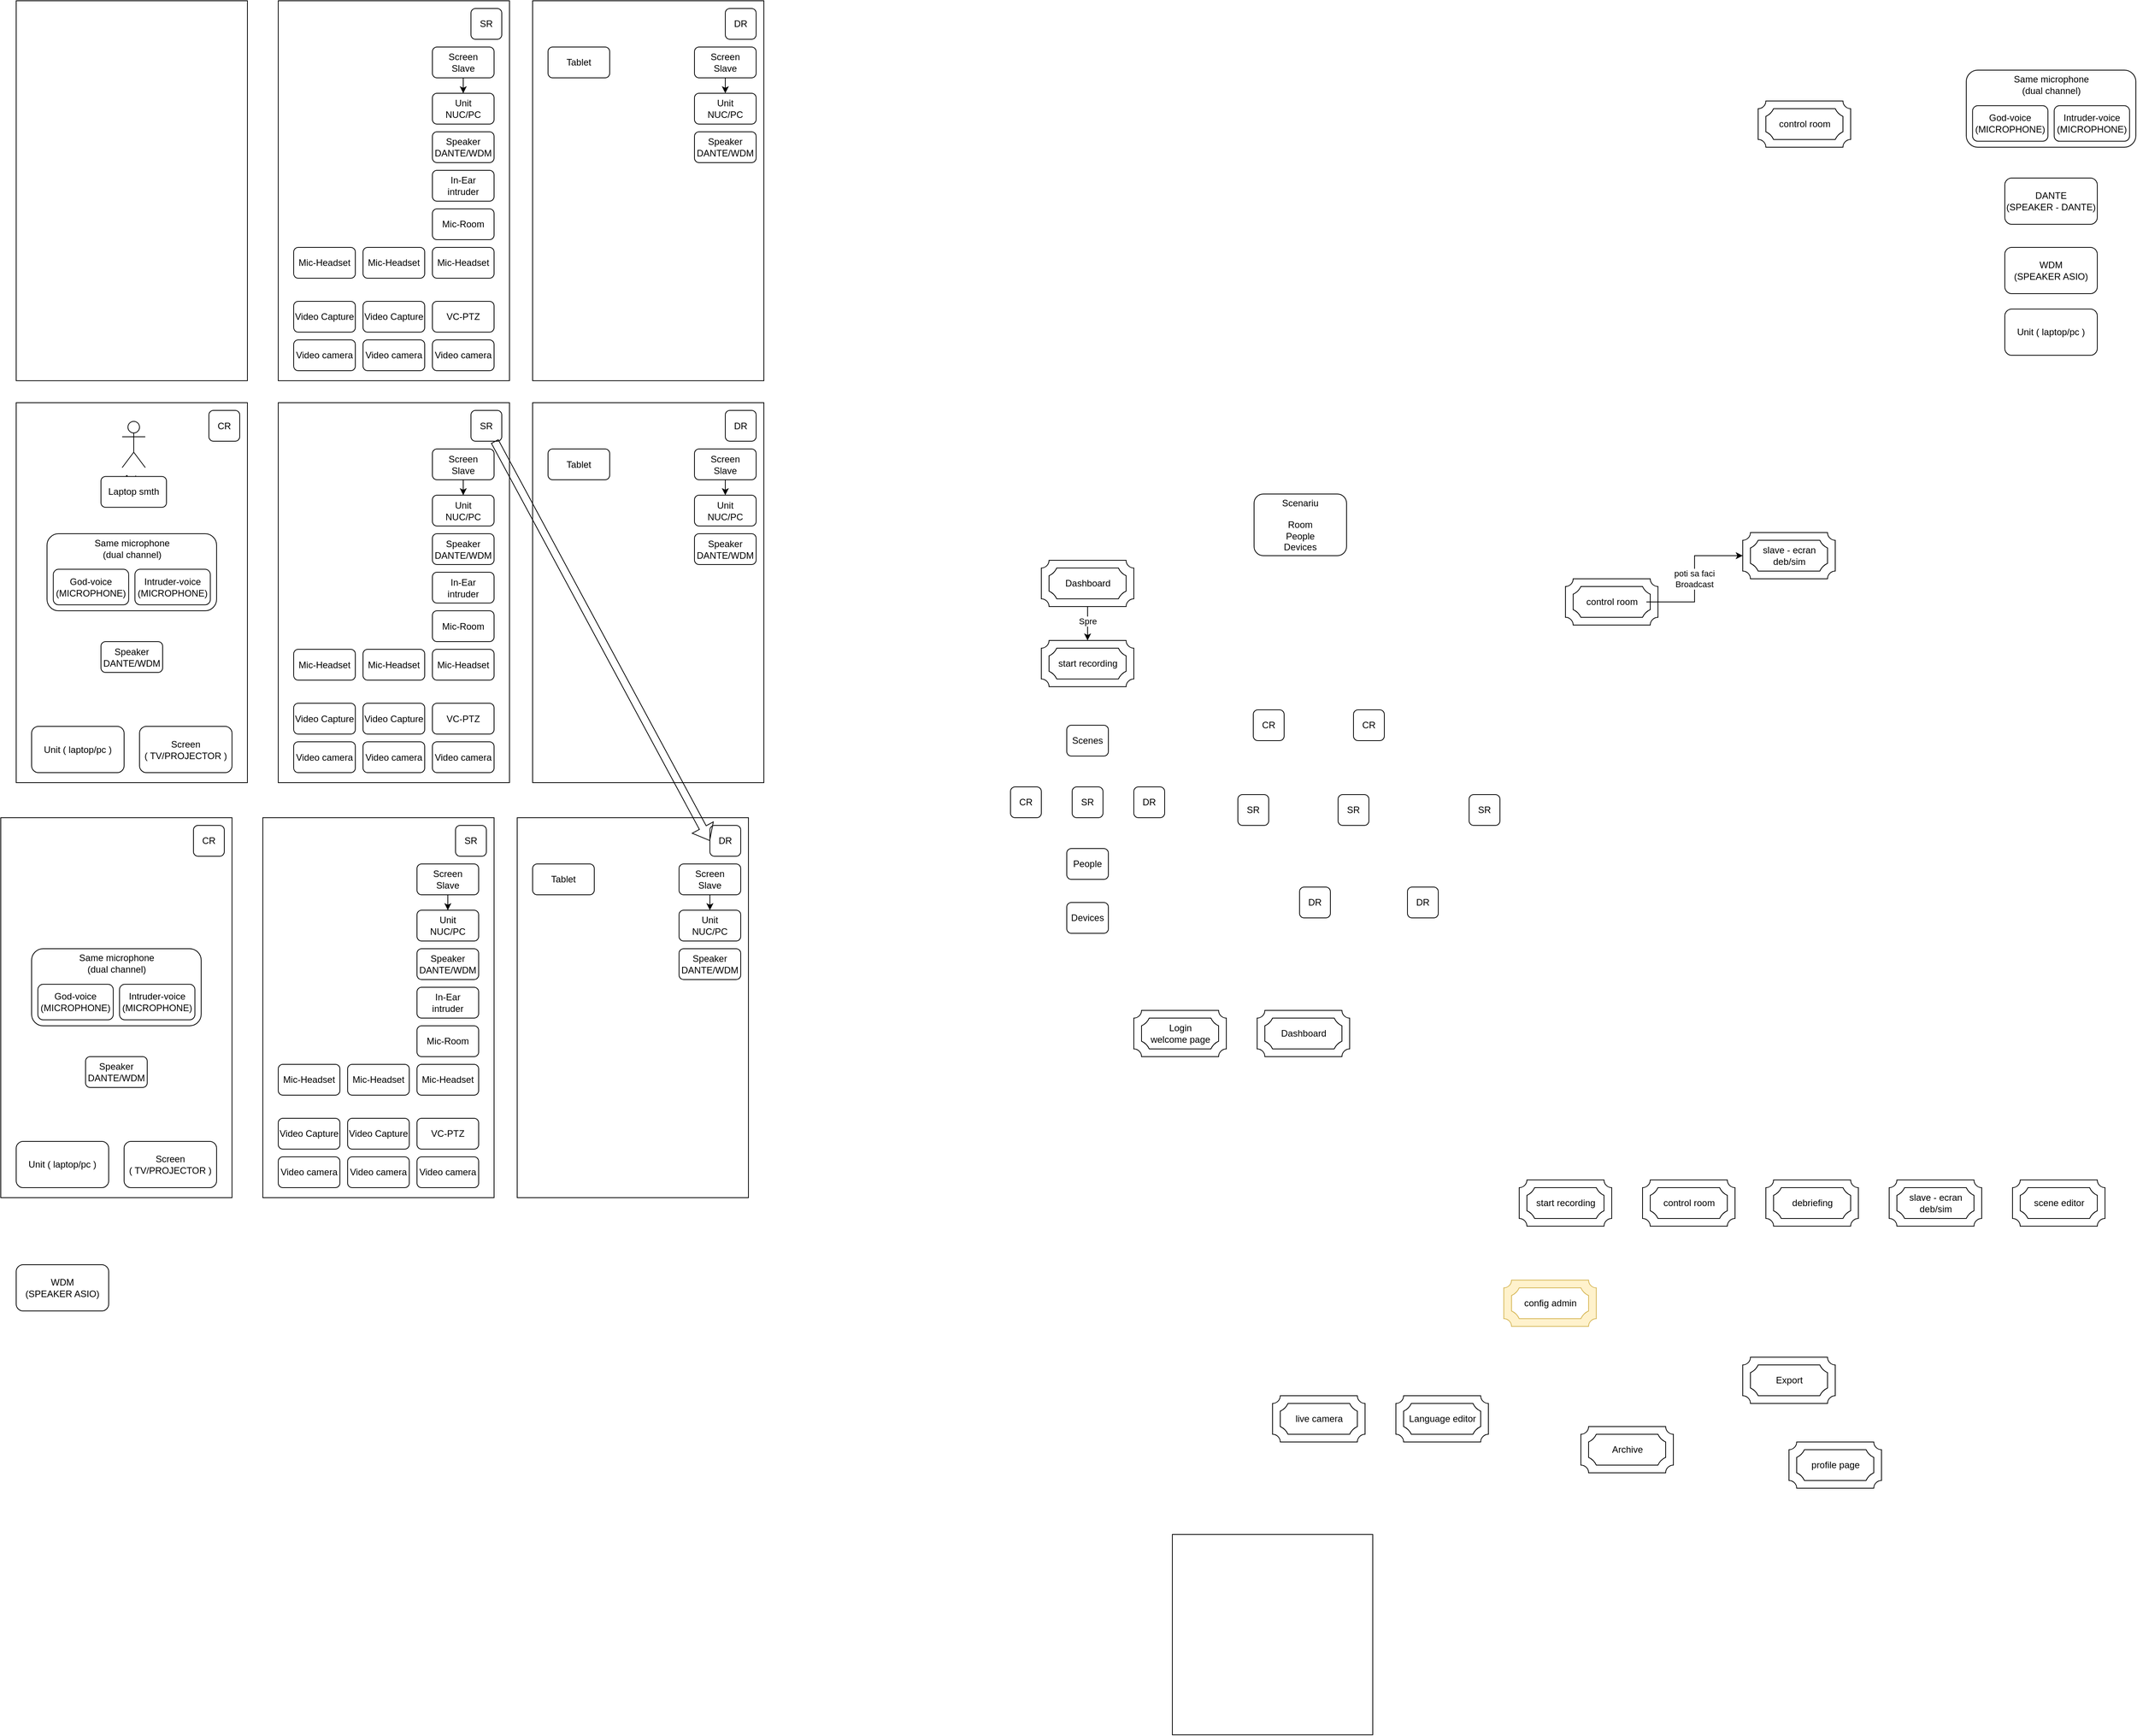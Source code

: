 <mxfile version="22.1.12" type="github">
  <diagram name="Page-1" id="8PUBa1TutJfSDOHZF-8I">
    <mxGraphModel dx="4387" dy="3535" grid="1" gridSize="10" guides="1" tooltips="1" connect="1" arrows="1" fold="1" page="1" pageScale="1" pageWidth="1169" pageHeight="827" math="0" shadow="0">
      <root>
        <mxCell id="0" />
        <mxCell id="1" parent="0" />
        <mxCell id="3WbElU56Z4UmfmKBwAmz-145" value="" style="group" vertex="1" connectable="0" parent="1">
          <mxGeometry x="-1600" y="-1320" width="300" height="493" as="geometry" />
        </mxCell>
        <mxCell id="3WbElU56Z4UmfmKBwAmz-114" value="" style="rounded=0;whiteSpace=wrap;html=1;" vertex="1" parent="3WbElU56Z4UmfmKBwAmz-145">
          <mxGeometry width="300" height="493" as="geometry" />
        </mxCell>
        <mxCell id="3WbElU56Z4UmfmKBwAmz-113" value="" style="rounded=0;whiteSpace=wrap;html=1;" vertex="1" parent="1">
          <mxGeometry x="-1930" y="-1320" width="300" height="493" as="geometry" />
        </mxCell>
        <mxCell id="58z5suZZIxO4oyjLQt26-1" value="" style="whiteSpace=wrap;html=1;" parent="1" vertex="1">
          <mxGeometry x="-750" y="-390" width="260" height="260" as="geometry" />
        </mxCell>
        <mxCell id="58z5suZZIxO4oyjLQt26-9" value="" style="group" parent="1" vertex="1" connectable="0">
          <mxGeometry x="-780" y="-1070" width="100" height="60" as="geometry" />
        </mxCell>
        <mxCell id="58z5suZZIxO4oyjLQt26-6" value="" style="verticalLabelPosition=bottom;verticalAlign=top;html=1;shape=mxgraph.basic.plaque_frame;dx=10;whiteSpace=wrap;" parent="58z5suZZIxO4oyjLQt26-9" vertex="1">
          <mxGeometry x="-20" width="120" height="60" as="geometry" />
        </mxCell>
        <mxCell id="58z5suZZIxO4oyjLQt26-8" value="Login&lt;br&gt;welcome page" style="text;html=1;align=center;verticalAlign=middle;resizable=0;points=[];autosize=1;strokeColor=none;fillColor=none;" parent="58z5suZZIxO4oyjLQt26-9" vertex="1">
          <mxGeometry x="-10" y="10" width="100" height="40" as="geometry" />
        </mxCell>
        <mxCell id="58z5suZZIxO4oyjLQt26-10" value="" style="group" parent="1" vertex="1" connectable="0">
          <mxGeometry x="-640" y="-1070" width="120" height="60" as="geometry" />
        </mxCell>
        <mxCell id="58z5suZZIxO4oyjLQt26-11" value="" style="verticalLabelPosition=bottom;verticalAlign=top;html=1;shape=mxgraph.basic.plaque_frame;dx=10;whiteSpace=wrap;" parent="58z5suZZIxO4oyjLQt26-10" vertex="1">
          <mxGeometry width="120" height="60" as="geometry" />
        </mxCell>
        <mxCell id="58z5suZZIxO4oyjLQt26-12" value="Dashboard" style="text;html=1;align=center;verticalAlign=middle;resizable=0;points=[];autosize=1;strokeColor=none;fillColor=none;" parent="58z5suZZIxO4oyjLQt26-10" vertex="1">
          <mxGeometry x="20" y="15" width="80" height="30" as="geometry" />
        </mxCell>
        <mxCell id="58z5suZZIxO4oyjLQt26-13" value="" style="group" parent="1" vertex="1" connectable="0">
          <mxGeometry x="-300" y="-850" width="120" height="60" as="geometry" />
        </mxCell>
        <mxCell id="58z5suZZIxO4oyjLQt26-14" value="" style="verticalLabelPosition=bottom;verticalAlign=top;html=1;shape=mxgraph.basic.plaque_frame;dx=10;whiteSpace=wrap;" parent="58z5suZZIxO4oyjLQt26-13" vertex="1">
          <mxGeometry width="120" height="60" as="geometry" />
        </mxCell>
        <mxCell id="58z5suZZIxO4oyjLQt26-15" value="start recording" style="text;html=1;align=center;verticalAlign=middle;resizable=0;points=[];autosize=1;strokeColor=none;fillColor=none;" parent="58z5suZZIxO4oyjLQt26-13" vertex="1">
          <mxGeometry x="10" y="15" width="100" height="30" as="geometry" />
        </mxCell>
        <mxCell id="58z5suZZIxO4oyjLQt26-16" value="" style="group" parent="1" vertex="1" connectable="0">
          <mxGeometry x="-140" y="-850" width="120" height="60" as="geometry" />
        </mxCell>
        <mxCell id="58z5suZZIxO4oyjLQt26-17" value="" style="verticalLabelPosition=bottom;verticalAlign=top;html=1;shape=mxgraph.basic.plaque_frame;dx=10;whiteSpace=wrap;" parent="58z5suZZIxO4oyjLQt26-16" vertex="1">
          <mxGeometry width="120" height="60" as="geometry" />
        </mxCell>
        <mxCell id="58z5suZZIxO4oyjLQt26-18" value="control room" style="text;html=1;align=center;verticalAlign=middle;resizable=0;points=[];autosize=1;strokeColor=none;fillColor=none;" parent="58z5suZZIxO4oyjLQt26-16" vertex="1">
          <mxGeometry x="15" y="15" width="90" height="30" as="geometry" />
        </mxCell>
        <mxCell id="58z5suZZIxO4oyjLQt26-19" value="" style="group" parent="1" vertex="1" connectable="0">
          <mxGeometry x="20" y="-850" width="120" height="60" as="geometry" />
        </mxCell>
        <mxCell id="58z5suZZIxO4oyjLQt26-20" value="" style="verticalLabelPosition=bottom;verticalAlign=top;html=1;shape=mxgraph.basic.plaque_frame;dx=10;whiteSpace=wrap;" parent="58z5suZZIxO4oyjLQt26-19" vertex="1">
          <mxGeometry width="120" height="60" as="geometry" />
        </mxCell>
        <mxCell id="58z5suZZIxO4oyjLQt26-21" value="debriefing" style="text;html=1;align=center;verticalAlign=middle;resizable=0;points=[];autosize=1;strokeColor=none;fillColor=none;" parent="58z5suZZIxO4oyjLQt26-19" vertex="1">
          <mxGeometry x="20" y="15" width="80" height="30" as="geometry" />
        </mxCell>
        <mxCell id="58z5suZZIxO4oyjLQt26-22" value="" style="group" parent="1" vertex="1" connectable="0">
          <mxGeometry x="180" y="-850" width="120" height="60" as="geometry" />
        </mxCell>
        <mxCell id="58z5suZZIxO4oyjLQt26-23" value="" style="verticalLabelPosition=bottom;verticalAlign=top;html=1;shape=mxgraph.basic.plaque_frame;dx=10;whiteSpace=wrap;" parent="58z5suZZIxO4oyjLQt26-22" vertex="1">
          <mxGeometry width="120" height="60" as="geometry" />
        </mxCell>
        <mxCell id="58z5suZZIxO4oyjLQt26-24" value="slave - ecran&lt;br&gt;deb/sim" style="text;html=1;align=center;verticalAlign=middle;resizable=0;points=[];autosize=1;strokeColor=none;fillColor=none;" parent="58z5suZZIxO4oyjLQt26-22" vertex="1">
          <mxGeometry x="15" y="10" width="90" height="40" as="geometry" />
        </mxCell>
        <mxCell id="58z5suZZIxO4oyjLQt26-26" value="" style="group" parent="1" vertex="1" connectable="0">
          <mxGeometry x="340" y="-850" width="120" height="60" as="geometry" />
        </mxCell>
        <mxCell id="58z5suZZIxO4oyjLQt26-27" value="" style="verticalLabelPosition=bottom;verticalAlign=top;html=1;shape=mxgraph.basic.plaque_frame;dx=10;whiteSpace=wrap;" parent="58z5suZZIxO4oyjLQt26-26" vertex="1">
          <mxGeometry width="120" height="60" as="geometry" />
        </mxCell>
        <mxCell id="58z5suZZIxO4oyjLQt26-28" value="scene editor" style="text;html=1;align=center;verticalAlign=middle;resizable=0;points=[];autosize=1;strokeColor=none;fillColor=none;" parent="58z5suZZIxO4oyjLQt26-26" vertex="1">
          <mxGeometry x="15" y="15" width="90" height="30" as="geometry" />
        </mxCell>
        <mxCell id="58z5suZZIxO4oyjLQt26-29" value="" style="group" parent="1" vertex="1" connectable="0">
          <mxGeometry x="-10" y="-620" width="120" height="60" as="geometry" />
        </mxCell>
        <mxCell id="58z5suZZIxO4oyjLQt26-30" value="" style="verticalLabelPosition=bottom;verticalAlign=top;html=1;shape=mxgraph.basic.plaque_frame;dx=10;whiteSpace=wrap;" parent="58z5suZZIxO4oyjLQt26-29" vertex="1">
          <mxGeometry width="120" height="60" as="geometry" />
        </mxCell>
        <mxCell id="58z5suZZIxO4oyjLQt26-31" value="Export" style="text;html=1;align=center;verticalAlign=middle;resizable=0;points=[];autosize=1;strokeColor=none;fillColor=none;" parent="58z5suZZIxO4oyjLQt26-29" vertex="1">
          <mxGeometry x="30" y="15" width="60" height="30" as="geometry" />
        </mxCell>
        <mxCell id="58z5suZZIxO4oyjLQt26-32" value="" style="group" parent="1" vertex="1" connectable="0">
          <mxGeometry x="-220" y="-530" width="120" height="60" as="geometry" />
        </mxCell>
        <mxCell id="58z5suZZIxO4oyjLQt26-33" value="" style="verticalLabelPosition=bottom;verticalAlign=top;html=1;shape=mxgraph.basic.plaque_frame;dx=10;whiteSpace=wrap;" parent="58z5suZZIxO4oyjLQt26-32" vertex="1">
          <mxGeometry width="120" height="60" as="geometry" />
        </mxCell>
        <mxCell id="58z5suZZIxO4oyjLQt26-34" value="Archive" style="text;html=1;align=center;verticalAlign=middle;resizable=0;points=[];autosize=1;strokeColor=none;fillColor=none;" parent="58z5suZZIxO4oyjLQt26-32" vertex="1">
          <mxGeometry x="30" y="15" width="60" height="30" as="geometry" />
        </mxCell>
        <mxCell id="58z5suZZIxO4oyjLQt26-35" value="" style="group" parent="1" vertex="1" connectable="0">
          <mxGeometry x="-460" y="-570" width="120" height="60" as="geometry" />
        </mxCell>
        <mxCell id="58z5suZZIxO4oyjLQt26-36" value="" style="verticalLabelPosition=bottom;verticalAlign=top;html=1;shape=mxgraph.basic.plaque_frame;dx=10;whiteSpace=wrap;" parent="58z5suZZIxO4oyjLQt26-35" vertex="1">
          <mxGeometry width="120" height="60" as="geometry" />
        </mxCell>
        <mxCell id="58z5suZZIxO4oyjLQt26-37" value="Language editor" style="text;html=1;align=center;verticalAlign=middle;resizable=0;points=[];autosize=1;strokeColor=none;fillColor=none;" parent="58z5suZZIxO4oyjLQt26-35" vertex="1">
          <mxGeometry x="5" y="15" width="110" height="30" as="geometry" />
        </mxCell>
        <mxCell id="3WbElU56Z4UmfmKBwAmz-3" value="" style="group" vertex="1" connectable="0" parent="1">
          <mxGeometry x="50" y="-510" width="120" height="60" as="geometry" />
        </mxCell>
        <mxCell id="3WbElU56Z4UmfmKBwAmz-4" value="" style="verticalLabelPosition=bottom;verticalAlign=top;html=1;shape=mxgraph.basic.plaque_frame;dx=10;whiteSpace=wrap;" vertex="1" parent="3WbElU56Z4UmfmKBwAmz-3">
          <mxGeometry width="120" height="60" as="geometry" />
        </mxCell>
        <mxCell id="3WbElU56Z4UmfmKBwAmz-5" value="profile page" style="text;html=1;align=center;verticalAlign=middle;resizable=0;points=[];autosize=1;strokeColor=none;fillColor=none;" vertex="1" parent="3WbElU56Z4UmfmKBwAmz-3">
          <mxGeometry x="15" y="15" width="90" height="30" as="geometry" />
        </mxCell>
        <mxCell id="3WbElU56Z4UmfmKBwAmz-12" value="" style="group" vertex="1" connectable="0" parent="1">
          <mxGeometry x="-320" y="-720" width="120" height="60" as="geometry" />
        </mxCell>
        <mxCell id="3WbElU56Z4UmfmKBwAmz-13" value="" style="verticalLabelPosition=bottom;verticalAlign=top;html=1;shape=mxgraph.basic.plaque_frame;dx=10;whiteSpace=wrap;fillColor=#fff2cc;strokeColor=#d6b656;" vertex="1" parent="3WbElU56Z4UmfmKBwAmz-12">
          <mxGeometry width="120" height="60" as="geometry" />
        </mxCell>
        <mxCell id="3WbElU56Z4UmfmKBwAmz-14" value="config admin" style="text;html=1;align=center;verticalAlign=middle;resizable=0;points=[];autosize=1;strokeColor=none;fillColor=none;" vertex="1" parent="3WbElU56Z4UmfmKBwAmz-12">
          <mxGeometry x="15" y="15" width="90" height="30" as="geometry" />
        </mxCell>
        <mxCell id="3WbElU56Z4UmfmKBwAmz-15" value="" style="group" vertex="1" connectable="0" parent="1">
          <mxGeometry x="-620" y="-570" width="120" height="60" as="geometry" />
        </mxCell>
        <mxCell id="3WbElU56Z4UmfmKBwAmz-16" value="" style="verticalLabelPosition=bottom;verticalAlign=top;html=1;shape=mxgraph.basic.plaque_frame;dx=10;whiteSpace=wrap;" vertex="1" parent="3WbElU56Z4UmfmKBwAmz-15">
          <mxGeometry width="120" height="60" as="geometry" />
        </mxCell>
        <mxCell id="3WbElU56Z4UmfmKBwAmz-17" value="live camera" style="text;html=1;align=center;verticalAlign=middle;resizable=0;points=[];autosize=1;strokeColor=none;fillColor=none;" vertex="1" parent="3WbElU56Z4UmfmKBwAmz-15">
          <mxGeometry x="20" y="15" width="80" height="30" as="geometry" />
        </mxCell>
        <mxCell id="3WbElU56Z4UmfmKBwAmz-21" value="" style="group" vertex="1" connectable="0" parent="1">
          <mxGeometry x="-920" y="-1654" width="120" height="60" as="geometry" />
        </mxCell>
        <mxCell id="3WbElU56Z4UmfmKBwAmz-22" value="" style="verticalLabelPosition=bottom;verticalAlign=top;html=1;shape=mxgraph.basic.plaque_frame;dx=10;whiteSpace=wrap;" vertex="1" parent="3WbElU56Z4UmfmKBwAmz-21">
          <mxGeometry width="120" height="60" as="geometry" />
        </mxCell>
        <mxCell id="3WbElU56Z4UmfmKBwAmz-23" value="Dashboard" style="text;html=1;align=center;verticalAlign=middle;resizable=0;points=[];autosize=1;strokeColor=none;fillColor=none;" vertex="1" parent="3WbElU56Z4UmfmKBwAmz-21">
          <mxGeometry x="20" y="15" width="80" height="30" as="geometry" />
        </mxCell>
        <mxCell id="3WbElU56Z4UmfmKBwAmz-24" value="" style="group" vertex="1" connectable="0" parent="1">
          <mxGeometry x="-920" y="-1550" width="120" height="60" as="geometry" />
        </mxCell>
        <mxCell id="3WbElU56Z4UmfmKBwAmz-25" value="" style="verticalLabelPosition=bottom;verticalAlign=top;html=1;shape=mxgraph.basic.plaque_frame;dx=10;whiteSpace=wrap;" vertex="1" parent="3WbElU56Z4UmfmKBwAmz-24">
          <mxGeometry width="120" height="60" as="geometry" />
        </mxCell>
        <mxCell id="3WbElU56Z4UmfmKBwAmz-26" value="start recording" style="text;html=1;align=center;verticalAlign=middle;resizable=0;points=[];autosize=1;strokeColor=none;fillColor=none;" vertex="1" parent="3WbElU56Z4UmfmKBwAmz-24">
          <mxGeometry x="10" y="15" width="100" height="30" as="geometry" />
        </mxCell>
        <mxCell id="3WbElU56Z4UmfmKBwAmz-27" value="Scenariu&lt;br&gt;&lt;br&gt;Room&lt;br&gt;People&lt;br&gt;Devices" style="rounded=1;whiteSpace=wrap;html=1;" vertex="1" parent="1">
          <mxGeometry x="-644" y="-1740" width="120" height="80" as="geometry" />
        </mxCell>
        <mxCell id="3WbElU56Z4UmfmKBwAmz-28" value="" style="group" vertex="1" connectable="0" parent="1">
          <mxGeometry x="-240" y="-1630" width="120" height="60" as="geometry" />
        </mxCell>
        <mxCell id="3WbElU56Z4UmfmKBwAmz-29" value="" style="verticalLabelPosition=bottom;verticalAlign=top;html=1;shape=mxgraph.basic.plaque_frame;dx=10;whiteSpace=wrap;" vertex="1" parent="3WbElU56Z4UmfmKBwAmz-28">
          <mxGeometry width="120" height="60" as="geometry" />
        </mxCell>
        <mxCell id="3WbElU56Z4UmfmKBwAmz-30" value="control room" style="text;html=1;align=center;verticalAlign=middle;resizable=0;points=[];autosize=1;strokeColor=none;fillColor=none;" vertex="1" parent="3WbElU56Z4UmfmKBwAmz-28">
          <mxGeometry x="15" y="15" width="90" height="30" as="geometry" />
        </mxCell>
        <mxCell id="3WbElU56Z4UmfmKBwAmz-31" value="" style="group" vertex="1" connectable="0" parent="1">
          <mxGeometry x="-10" y="-1690" width="120" height="60" as="geometry" />
        </mxCell>
        <mxCell id="3WbElU56Z4UmfmKBwAmz-32" value="" style="verticalLabelPosition=bottom;verticalAlign=top;html=1;shape=mxgraph.basic.plaque_frame;dx=10;whiteSpace=wrap;" vertex="1" parent="3WbElU56Z4UmfmKBwAmz-31">
          <mxGeometry width="120" height="60" as="geometry" />
        </mxCell>
        <mxCell id="3WbElU56Z4UmfmKBwAmz-33" value="slave - ecran&lt;br&gt;deb/sim" style="text;html=1;align=center;verticalAlign=middle;resizable=0;points=[];autosize=1;strokeColor=none;fillColor=none;" vertex="1" parent="3WbElU56Z4UmfmKBwAmz-31">
          <mxGeometry x="15" y="10" width="90" height="40" as="geometry" />
        </mxCell>
        <mxCell id="3WbElU56Z4UmfmKBwAmz-34" style="edgeStyle=orthogonalEdgeStyle;rounded=0;orthogonalLoop=1;jettySize=auto;html=1;entryX=0;entryY=0.5;entryDx=0;entryDy=0;entryPerimeter=0;" edge="1" parent="1" source="3WbElU56Z4UmfmKBwAmz-30" target="3WbElU56Z4UmfmKBwAmz-32">
          <mxGeometry relative="1" as="geometry" />
        </mxCell>
        <mxCell id="3WbElU56Z4UmfmKBwAmz-35" value="poti sa faci&lt;br&gt;Broadcast" style="edgeLabel;html=1;align=center;verticalAlign=middle;resizable=0;points=[];" vertex="1" connectable="0" parent="3WbElU56Z4UmfmKBwAmz-34">
          <mxGeometry x="0.006" y="1" relative="1" as="geometry">
            <mxPoint as="offset" />
          </mxGeometry>
        </mxCell>
        <mxCell id="3WbElU56Z4UmfmKBwAmz-46" value="" style="group" vertex="1" connectable="0" parent="1">
          <mxGeometry x="10" y="-2250" width="120" height="60" as="geometry" />
        </mxCell>
        <mxCell id="3WbElU56Z4UmfmKBwAmz-47" value="" style="verticalLabelPosition=bottom;verticalAlign=top;html=1;shape=mxgraph.basic.plaque_frame;dx=10;whiteSpace=wrap;" vertex="1" parent="3WbElU56Z4UmfmKBwAmz-46">
          <mxGeometry width="120" height="60" as="geometry" />
        </mxCell>
        <mxCell id="3WbElU56Z4UmfmKBwAmz-48" value="control room" style="text;html=1;align=center;verticalAlign=middle;resizable=0;points=[];autosize=1;strokeColor=none;fillColor=none;" vertex="1" parent="3WbElU56Z4UmfmKBwAmz-46">
          <mxGeometry x="15" y="15" width="90" height="30" as="geometry" />
        </mxCell>
        <mxCell id="3WbElU56Z4UmfmKBwAmz-50" value="CR" style="rounded=1;whiteSpace=wrap;html=1;" vertex="1" parent="1">
          <mxGeometry x="-960" y="-1360" width="40" height="40" as="geometry" />
        </mxCell>
        <mxCell id="3WbElU56Z4UmfmKBwAmz-54" value="SR" style="rounded=1;whiteSpace=wrap;html=1;" vertex="1" parent="1">
          <mxGeometry x="-880" y="-1360" width="40" height="40" as="geometry" />
        </mxCell>
        <mxCell id="3WbElU56Z4UmfmKBwAmz-55" value="DR" style="rounded=1;whiteSpace=wrap;html=1;" vertex="1" parent="1">
          <mxGeometry x="-800" y="-1360" width="40" height="40" as="geometry" />
        </mxCell>
        <mxCell id="3WbElU56Z4UmfmKBwAmz-57" value="Scenes" style="rounded=1;whiteSpace=wrap;html=1;" vertex="1" parent="1">
          <mxGeometry x="-887" y="-1440" width="54" height="40" as="geometry" />
        </mxCell>
        <mxCell id="3WbElU56Z4UmfmKBwAmz-58" value="People" style="rounded=1;whiteSpace=wrap;html=1;" vertex="1" parent="1">
          <mxGeometry x="-887" y="-1280" width="54" height="40" as="geometry" />
        </mxCell>
        <mxCell id="3WbElU56Z4UmfmKBwAmz-59" value="Devices" style="rounded=1;whiteSpace=wrap;html=1;" vertex="1" parent="1">
          <mxGeometry x="-887" y="-1210" width="54" height="40" as="geometry" />
        </mxCell>
        <mxCell id="3WbElU56Z4UmfmKBwAmz-60" style="edgeStyle=orthogonalEdgeStyle;rounded=0;orthogonalLoop=1;jettySize=auto;html=1;entryX=0.5;entryY=0;entryDx=0;entryDy=0;entryPerimeter=0;" edge="1" parent="1" source="3WbElU56Z4UmfmKBwAmz-22" target="3WbElU56Z4UmfmKBwAmz-25">
          <mxGeometry relative="1" as="geometry" />
        </mxCell>
        <mxCell id="3WbElU56Z4UmfmKBwAmz-61" value="Spre" style="edgeLabel;html=1;align=center;verticalAlign=middle;resizable=0;points=[];" vertex="1" connectable="0" parent="3WbElU56Z4UmfmKBwAmz-60">
          <mxGeometry x="-0.161" relative="1" as="geometry">
            <mxPoint as="offset" />
          </mxGeometry>
        </mxCell>
        <mxCell id="3WbElU56Z4UmfmKBwAmz-63" value="CR" style="rounded=1;whiteSpace=wrap;html=1;" vertex="1" parent="1">
          <mxGeometry x="-645" y="-1460" width="40" height="40" as="geometry" />
        </mxCell>
        <mxCell id="3WbElU56Z4UmfmKBwAmz-64" value="CR" style="rounded=1;whiteSpace=wrap;html=1;" vertex="1" parent="1">
          <mxGeometry x="-515" y="-1460" width="40" height="40" as="geometry" />
        </mxCell>
        <mxCell id="3WbElU56Z4UmfmKBwAmz-72" value="DANTE&lt;br&gt;(SPEAKER - DANTE)" style="rounded=1;whiteSpace=wrap;html=1;" vertex="1" parent="1">
          <mxGeometry x="330" y="-2150" width="120" height="60" as="geometry" />
        </mxCell>
        <mxCell id="3WbElU56Z4UmfmKBwAmz-73" value="WDM&lt;br&gt;(SPEAKER ASIO)" style="rounded=1;whiteSpace=wrap;html=1;" vertex="1" parent="1">
          <mxGeometry x="330" y="-2060" width="120" height="60" as="geometry" />
        </mxCell>
        <mxCell id="3WbElU56Z4UmfmKBwAmz-74" value="Unit ( laptop/pc )" style="rounded=1;whiteSpace=wrap;html=1;" vertex="1" parent="1">
          <mxGeometry x="330" y="-1980" width="120" height="60" as="geometry" />
        </mxCell>
        <mxCell id="3WbElU56Z4UmfmKBwAmz-78" value="" style="group" vertex="1" connectable="0" parent="1">
          <mxGeometry x="280" y="-2290" width="220" height="100" as="geometry" />
        </mxCell>
        <mxCell id="3WbElU56Z4UmfmKBwAmz-76" value="" style="rounded=1;whiteSpace=wrap;html=1;" vertex="1" parent="3WbElU56Z4UmfmKBwAmz-78">
          <mxGeometry width="220" height="100" as="geometry" />
        </mxCell>
        <mxCell id="3WbElU56Z4UmfmKBwAmz-70" value="God-voice&lt;br&gt;(MICROPHONE)" style="rounded=1;whiteSpace=wrap;html=1;" vertex="1" parent="3WbElU56Z4UmfmKBwAmz-78">
          <mxGeometry x="8.148" y="46.154" width="97.778" height="46.154" as="geometry" />
        </mxCell>
        <mxCell id="3WbElU56Z4UmfmKBwAmz-75" value="Intruder-voice&lt;br&gt;(MICROPHONE)" style="rounded=1;whiteSpace=wrap;html=1;" vertex="1" parent="3WbElU56Z4UmfmKBwAmz-78">
          <mxGeometry x="114.074" y="46.154" width="97.778" height="46.154" as="geometry" />
        </mxCell>
        <mxCell id="3WbElU56Z4UmfmKBwAmz-77" value="Same microphone&lt;br&gt;(dual channel)" style="text;html=1;strokeColor=none;fillColor=none;align=center;verticalAlign=middle;whiteSpace=wrap;rounded=0;" vertex="1" parent="3WbElU56Z4UmfmKBwAmz-78">
          <mxGeometry x="51.57" y="7.69" width="116.85" height="23.08" as="geometry" />
        </mxCell>
        <mxCell id="3WbElU56Z4UmfmKBwAmz-81" value="SR" style="rounded=1;whiteSpace=wrap;html=1;" vertex="1" parent="1">
          <mxGeometry x="-665" y="-1350" width="40" height="40" as="geometry" />
        </mxCell>
        <mxCell id="3WbElU56Z4UmfmKBwAmz-82" value="SR" style="rounded=1;whiteSpace=wrap;html=1;" vertex="1" parent="1">
          <mxGeometry x="-535" y="-1350" width="40" height="40" as="geometry" />
        </mxCell>
        <mxCell id="3WbElU56Z4UmfmKBwAmz-83" value="SR" style="rounded=1;whiteSpace=wrap;html=1;" vertex="1" parent="1">
          <mxGeometry x="-365" y="-1350" width="40" height="40" as="geometry" />
        </mxCell>
        <mxCell id="3WbElU56Z4UmfmKBwAmz-84" value="DR" style="rounded=1;whiteSpace=wrap;html=1;" vertex="1" parent="1">
          <mxGeometry x="-585" y="-1230" width="40" height="40" as="geometry" />
        </mxCell>
        <mxCell id="3WbElU56Z4UmfmKBwAmz-85" value="DR" style="rounded=1;whiteSpace=wrap;html=1;" vertex="1" parent="1">
          <mxGeometry x="-445" y="-1230" width="40" height="40" as="geometry" />
        </mxCell>
        <mxCell id="3WbElU56Z4UmfmKBwAmz-94" value="" style="rounded=0;whiteSpace=wrap;html=1;" vertex="1" parent="1">
          <mxGeometry x="-2270" y="-1320" width="300" height="493" as="geometry" />
        </mxCell>
        <mxCell id="3WbElU56Z4UmfmKBwAmz-100" value="CR" style="rounded=1;whiteSpace=wrap;html=1;" vertex="1" parent="1">
          <mxGeometry x="-2020" y="-1310" width="40" height="40" as="geometry" />
        </mxCell>
        <mxCell id="3WbElU56Z4UmfmKBwAmz-101" value="SR" style="rounded=1;whiteSpace=wrap;html=1;" vertex="1" parent="1">
          <mxGeometry x="-1680" y="-1310" width="40" height="40" as="geometry" />
        </mxCell>
        <mxCell id="3WbElU56Z4UmfmKBwAmz-102" value="DR" style="rounded=1;whiteSpace=wrap;html=1;" vertex="1" parent="1">
          <mxGeometry x="-1350" y="-1310" width="40" height="40" as="geometry" />
        </mxCell>
        <mxCell id="3WbElU56Z4UmfmKBwAmz-104" value="WDM&lt;br&gt;(SPEAKER ASIO)" style="rounded=1;whiteSpace=wrap;html=1;" vertex="1" parent="1">
          <mxGeometry x="-2250" y="-740" width="120" height="60" as="geometry" />
        </mxCell>
        <mxCell id="3WbElU56Z4UmfmKBwAmz-105" value="Unit ( laptop/pc )" style="rounded=1;whiteSpace=wrap;html=1;" vertex="1" parent="1">
          <mxGeometry x="-2250" y="-900" width="120" height="60" as="geometry" />
        </mxCell>
        <mxCell id="3WbElU56Z4UmfmKBwAmz-106" value="" style="group" vertex="1" connectable="0" parent="1">
          <mxGeometry x="-2230" y="-1150" width="220" height="100" as="geometry" />
        </mxCell>
        <mxCell id="3WbElU56Z4UmfmKBwAmz-107" value="" style="rounded=1;whiteSpace=wrap;html=1;" vertex="1" parent="3WbElU56Z4UmfmKBwAmz-106">
          <mxGeometry width="220" height="100" as="geometry" />
        </mxCell>
        <mxCell id="3WbElU56Z4UmfmKBwAmz-108" value="God-voice&lt;br&gt;(MICROPHONE)" style="rounded=1;whiteSpace=wrap;html=1;" vertex="1" parent="3WbElU56Z4UmfmKBwAmz-106">
          <mxGeometry x="8.148" y="46.154" width="97.778" height="46.154" as="geometry" />
        </mxCell>
        <mxCell id="3WbElU56Z4UmfmKBwAmz-109" value="Intruder-voice&lt;br&gt;(MICROPHONE)" style="rounded=1;whiteSpace=wrap;html=1;" vertex="1" parent="3WbElU56Z4UmfmKBwAmz-106">
          <mxGeometry x="114.074" y="46.154" width="97.778" height="46.154" as="geometry" />
        </mxCell>
        <mxCell id="3WbElU56Z4UmfmKBwAmz-110" value="Same microphone&lt;br&gt;(dual channel)" style="text;html=1;strokeColor=none;fillColor=none;align=center;verticalAlign=middle;whiteSpace=wrap;rounded=0;" vertex="1" parent="3WbElU56Z4UmfmKBwAmz-106">
          <mxGeometry x="51.57" y="7.69" width="116.85" height="23.08" as="geometry" />
        </mxCell>
        <mxCell id="3WbElU56Z4UmfmKBwAmz-111" value="Screen&lt;br&gt;( TV/PROJECTOR )" style="rounded=1;whiteSpace=wrap;html=1;" vertex="1" parent="1">
          <mxGeometry x="-2110" y="-900" width="120" height="60" as="geometry" />
        </mxCell>
        <mxCell id="3WbElU56Z4UmfmKBwAmz-117" value="Video camera" style="rounded=1;whiteSpace=wrap;html=1;" vertex="1" parent="1">
          <mxGeometry x="-1730" y="-880" width="80" height="40" as="geometry" />
        </mxCell>
        <mxCell id="3WbElU56Z4UmfmKBwAmz-118" value="Video camera" style="rounded=1;whiteSpace=wrap;html=1;" vertex="1" parent="1">
          <mxGeometry x="-1820" y="-880" width="80" height="40" as="geometry" />
        </mxCell>
        <mxCell id="3WbElU56Z4UmfmKBwAmz-119" value="Video camera" style="rounded=1;whiteSpace=wrap;html=1;" vertex="1" parent="1">
          <mxGeometry x="-1910" y="-880" width="80" height="40" as="geometry" />
        </mxCell>
        <mxCell id="3WbElU56Z4UmfmKBwAmz-120" value="VC-PTZ" style="rounded=1;whiteSpace=wrap;html=1;" vertex="1" parent="1">
          <mxGeometry x="-1730" y="-930" width="80" height="40" as="geometry" />
        </mxCell>
        <mxCell id="3WbElU56Z4UmfmKBwAmz-121" value="Video Capture" style="rounded=1;whiteSpace=wrap;html=1;" vertex="1" parent="1">
          <mxGeometry x="-1820" y="-930" width="80" height="40" as="geometry" />
        </mxCell>
        <mxCell id="3WbElU56Z4UmfmKBwAmz-122" value="Video Capture" style="rounded=1;whiteSpace=wrap;html=1;" vertex="1" parent="1">
          <mxGeometry x="-1910" y="-930" width="80" height="40" as="geometry" />
        </mxCell>
        <mxCell id="3WbElU56Z4UmfmKBwAmz-123" value="Mic-Room" style="rounded=1;whiteSpace=wrap;html=1;" vertex="1" parent="1">
          <mxGeometry x="-1730" y="-1050" width="80" height="40" as="geometry" />
        </mxCell>
        <mxCell id="3WbElU56Z4UmfmKBwAmz-124" value="Mic-Headset" style="rounded=1;whiteSpace=wrap;html=1;" vertex="1" parent="1">
          <mxGeometry x="-1730" y="-1000" width="80" height="40" as="geometry" />
        </mxCell>
        <mxCell id="3WbElU56Z4UmfmKBwAmz-125" value="Mic-Headset" style="rounded=1;whiteSpace=wrap;html=1;" vertex="1" parent="1">
          <mxGeometry x="-1820" y="-1000" width="80" height="40" as="geometry" />
        </mxCell>
        <mxCell id="3WbElU56Z4UmfmKBwAmz-126" value="Mic-Headset" style="rounded=1;whiteSpace=wrap;html=1;" vertex="1" parent="1">
          <mxGeometry x="-1910" y="-1000" width="80" height="40" as="geometry" />
        </mxCell>
        <mxCell id="3WbElU56Z4UmfmKBwAmz-127" value="In-Ear&lt;br&gt;intruder" style="rounded=1;whiteSpace=wrap;html=1;" vertex="1" parent="1">
          <mxGeometry x="-1730" y="-1100" width="80" height="40" as="geometry" />
        </mxCell>
        <mxCell id="3WbElU56Z4UmfmKBwAmz-131" style="edgeStyle=orthogonalEdgeStyle;rounded=0;orthogonalLoop=1;jettySize=auto;html=1;entryX=0.5;entryY=0;entryDx=0;entryDy=0;" edge="1" parent="1" source="3WbElU56Z4UmfmKBwAmz-128" target="3WbElU56Z4UmfmKBwAmz-129">
          <mxGeometry relative="1" as="geometry" />
        </mxCell>
        <mxCell id="3WbElU56Z4UmfmKBwAmz-128" value="Screen&lt;br&gt;Slave" style="rounded=1;whiteSpace=wrap;html=1;" vertex="1" parent="1">
          <mxGeometry x="-1730" y="-1260" width="80" height="40" as="geometry" />
        </mxCell>
        <mxCell id="3WbElU56Z4UmfmKBwAmz-129" value="Unit&lt;br&gt;NUC/PC" style="rounded=1;whiteSpace=wrap;html=1;" vertex="1" parent="1">
          <mxGeometry x="-1730" y="-1200" width="80" height="40" as="geometry" />
        </mxCell>
        <mxCell id="3WbElU56Z4UmfmKBwAmz-138" style="edgeStyle=orthogonalEdgeStyle;rounded=0;orthogonalLoop=1;jettySize=auto;html=1;exitX=0.5;exitY=1;exitDx=0;exitDy=0;entryX=0.5;entryY=0;entryDx=0;entryDy=0;" edge="1" parent="1" source="3WbElU56Z4UmfmKBwAmz-136" target="3WbElU56Z4UmfmKBwAmz-137">
          <mxGeometry relative="1" as="geometry" />
        </mxCell>
        <mxCell id="3WbElU56Z4UmfmKBwAmz-136" value="Screen&lt;br&gt;Slave" style="rounded=1;whiteSpace=wrap;html=1;" vertex="1" parent="1">
          <mxGeometry x="-1390" y="-1260" width="80" height="40" as="geometry" />
        </mxCell>
        <mxCell id="3WbElU56Z4UmfmKBwAmz-137" value="Unit&lt;br&gt;NUC/PC" style="rounded=1;whiteSpace=wrap;html=1;" vertex="1" parent="1">
          <mxGeometry x="-1390" y="-1200" width="80" height="40" as="geometry" />
        </mxCell>
        <mxCell id="3WbElU56Z4UmfmKBwAmz-139" value="Tablet" style="rounded=1;whiteSpace=wrap;html=1;" vertex="1" parent="1">
          <mxGeometry x="-1580" y="-1260" width="80" height="40" as="geometry" />
        </mxCell>
        <mxCell id="3WbElU56Z4UmfmKBwAmz-141" value="Speaker&lt;br&gt;DANTE/WDM" style="rounded=1;whiteSpace=wrap;html=1;" vertex="1" parent="1">
          <mxGeometry x="-1730" y="-1150" width="80" height="40" as="geometry" />
        </mxCell>
        <mxCell id="3WbElU56Z4UmfmKBwAmz-142" value="Speaker&lt;br&gt;DANTE/WDM" style="rounded=1;whiteSpace=wrap;html=1;" vertex="1" parent="1">
          <mxGeometry x="-1390" y="-1150" width="80" height="40" as="geometry" />
        </mxCell>
        <mxCell id="3WbElU56Z4UmfmKBwAmz-148" value="Speaker&lt;br&gt;DANTE/WDM" style="rounded=1;whiteSpace=wrap;html=1;" vertex="1" parent="1">
          <mxGeometry x="-2160" y="-1010" width="80" height="40" as="geometry" />
        </mxCell>
        <mxCell id="3WbElU56Z4UmfmKBwAmz-149" value="" style="group" vertex="1" connectable="0" parent="1">
          <mxGeometry x="-1580" y="-1858.5" width="300" height="493" as="geometry" />
        </mxCell>
        <mxCell id="3WbElU56Z4UmfmKBwAmz-150" value="" style="rounded=0;whiteSpace=wrap;html=1;" vertex="1" parent="3WbElU56Z4UmfmKBwAmz-149">
          <mxGeometry width="300" height="493" as="geometry" />
        </mxCell>
        <mxCell id="3WbElU56Z4UmfmKBwAmz-151" value="" style="rounded=0;whiteSpace=wrap;html=1;" vertex="1" parent="1">
          <mxGeometry x="-1910" y="-1858.5" width="300" height="493" as="geometry" />
        </mxCell>
        <mxCell id="3WbElU56Z4UmfmKBwAmz-152" value="" style="rounded=0;whiteSpace=wrap;html=1;" vertex="1" parent="1">
          <mxGeometry x="-2250" y="-1858.5" width="300" height="493" as="geometry" />
        </mxCell>
        <mxCell id="3WbElU56Z4UmfmKBwAmz-153" value="CR" style="rounded=1;whiteSpace=wrap;html=1;" vertex="1" parent="1">
          <mxGeometry x="-2000" y="-1848.5" width="40" height="40" as="geometry" />
        </mxCell>
        <mxCell id="3WbElU56Z4UmfmKBwAmz-154" value="SR" style="rounded=1;whiteSpace=wrap;html=1;" vertex="1" parent="1">
          <mxGeometry x="-1660" y="-1848.5" width="40" height="40" as="geometry" />
        </mxCell>
        <mxCell id="3WbElU56Z4UmfmKBwAmz-155" value="DR" style="rounded=1;whiteSpace=wrap;html=1;" vertex="1" parent="1">
          <mxGeometry x="-1330" y="-1848.5" width="40" height="40" as="geometry" />
        </mxCell>
        <mxCell id="3WbElU56Z4UmfmKBwAmz-156" value="Unit ( laptop/pc )" style="rounded=1;whiteSpace=wrap;html=1;" vertex="1" parent="1">
          <mxGeometry x="-2230" y="-1438.5" width="120" height="60" as="geometry" />
        </mxCell>
        <mxCell id="3WbElU56Z4UmfmKBwAmz-157" value="" style="group" vertex="1" connectable="0" parent="1">
          <mxGeometry x="-2210" y="-1688.5" width="220" height="100" as="geometry" />
        </mxCell>
        <mxCell id="3WbElU56Z4UmfmKBwAmz-158" value="" style="rounded=1;whiteSpace=wrap;html=1;" vertex="1" parent="3WbElU56Z4UmfmKBwAmz-157">
          <mxGeometry width="220" height="100" as="geometry" />
        </mxCell>
        <mxCell id="3WbElU56Z4UmfmKBwAmz-159" value="God-voice&lt;br&gt;(MICROPHONE)" style="rounded=1;whiteSpace=wrap;html=1;" vertex="1" parent="3WbElU56Z4UmfmKBwAmz-157">
          <mxGeometry x="8.148" y="46.154" width="97.778" height="46.154" as="geometry" />
        </mxCell>
        <mxCell id="3WbElU56Z4UmfmKBwAmz-160" value="Intruder-voice&lt;br&gt;(MICROPHONE)" style="rounded=1;whiteSpace=wrap;html=1;" vertex="1" parent="3WbElU56Z4UmfmKBwAmz-157">
          <mxGeometry x="114.074" y="46.154" width="97.778" height="46.154" as="geometry" />
        </mxCell>
        <mxCell id="3WbElU56Z4UmfmKBwAmz-161" value="Same microphone&lt;br&gt;(dual channel)" style="text;html=1;strokeColor=none;fillColor=none;align=center;verticalAlign=middle;whiteSpace=wrap;rounded=0;" vertex="1" parent="3WbElU56Z4UmfmKBwAmz-157">
          <mxGeometry x="51.57" y="7.69" width="116.85" height="23.08" as="geometry" />
        </mxCell>
        <mxCell id="3WbElU56Z4UmfmKBwAmz-162" value="Screen&lt;br&gt;( TV/PROJECTOR )" style="rounded=1;whiteSpace=wrap;html=1;" vertex="1" parent="1">
          <mxGeometry x="-2090" y="-1438.5" width="120" height="60" as="geometry" />
        </mxCell>
        <mxCell id="3WbElU56Z4UmfmKBwAmz-163" value="Video camera" style="rounded=1;whiteSpace=wrap;html=1;" vertex="1" parent="1">
          <mxGeometry x="-1710" y="-1418.5" width="80" height="40" as="geometry" />
        </mxCell>
        <mxCell id="3WbElU56Z4UmfmKBwAmz-164" value="Video camera" style="rounded=1;whiteSpace=wrap;html=1;" vertex="1" parent="1">
          <mxGeometry x="-1800" y="-1418.5" width="80" height="40" as="geometry" />
        </mxCell>
        <mxCell id="3WbElU56Z4UmfmKBwAmz-165" value="Video camera" style="rounded=1;whiteSpace=wrap;html=1;" vertex="1" parent="1">
          <mxGeometry x="-1890" y="-1418.5" width="80" height="40" as="geometry" />
        </mxCell>
        <mxCell id="3WbElU56Z4UmfmKBwAmz-166" value="VC-PTZ" style="rounded=1;whiteSpace=wrap;html=1;" vertex="1" parent="1">
          <mxGeometry x="-1710" y="-1468.5" width="80" height="40" as="geometry" />
        </mxCell>
        <mxCell id="3WbElU56Z4UmfmKBwAmz-167" value="Video Capture" style="rounded=1;whiteSpace=wrap;html=1;" vertex="1" parent="1">
          <mxGeometry x="-1800" y="-1468.5" width="80" height="40" as="geometry" />
        </mxCell>
        <mxCell id="3WbElU56Z4UmfmKBwAmz-168" value="Video Capture" style="rounded=1;whiteSpace=wrap;html=1;" vertex="1" parent="1">
          <mxGeometry x="-1890" y="-1468.5" width="80" height="40" as="geometry" />
        </mxCell>
        <mxCell id="3WbElU56Z4UmfmKBwAmz-169" value="Mic-Room" style="rounded=1;whiteSpace=wrap;html=1;" vertex="1" parent="1">
          <mxGeometry x="-1710" y="-1588.5" width="80" height="40" as="geometry" />
        </mxCell>
        <mxCell id="3WbElU56Z4UmfmKBwAmz-170" value="Mic-Headset" style="rounded=1;whiteSpace=wrap;html=1;" vertex="1" parent="1">
          <mxGeometry x="-1710" y="-1538.5" width="80" height="40" as="geometry" />
        </mxCell>
        <mxCell id="3WbElU56Z4UmfmKBwAmz-171" value="Mic-Headset" style="rounded=1;whiteSpace=wrap;html=1;" vertex="1" parent="1">
          <mxGeometry x="-1800" y="-1538.5" width="80" height="40" as="geometry" />
        </mxCell>
        <mxCell id="3WbElU56Z4UmfmKBwAmz-172" value="Mic-Headset" style="rounded=1;whiteSpace=wrap;html=1;" vertex="1" parent="1">
          <mxGeometry x="-1890" y="-1538.5" width="80" height="40" as="geometry" />
        </mxCell>
        <mxCell id="3WbElU56Z4UmfmKBwAmz-173" value="In-Ear&lt;br&gt;intruder" style="rounded=1;whiteSpace=wrap;html=1;" vertex="1" parent="1">
          <mxGeometry x="-1710" y="-1638.5" width="80" height="40" as="geometry" />
        </mxCell>
        <mxCell id="3WbElU56Z4UmfmKBwAmz-174" style="edgeStyle=orthogonalEdgeStyle;rounded=0;orthogonalLoop=1;jettySize=auto;html=1;entryX=0.5;entryY=0;entryDx=0;entryDy=0;" edge="1" parent="1" source="3WbElU56Z4UmfmKBwAmz-175" target="3WbElU56Z4UmfmKBwAmz-176">
          <mxGeometry relative="1" as="geometry" />
        </mxCell>
        <mxCell id="3WbElU56Z4UmfmKBwAmz-175" value="Screen&lt;br&gt;Slave" style="rounded=1;whiteSpace=wrap;html=1;" vertex="1" parent="1">
          <mxGeometry x="-1710" y="-1798.5" width="80" height="40" as="geometry" />
        </mxCell>
        <mxCell id="3WbElU56Z4UmfmKBwAmz-176" value="Unit&lt;br&gt;NUC/PC" style="rounded=1;whiteSpace=wrap;html=1;" vertex="1" parent="1">
          <mxGeometry x="-1710" y="-1738.5" width="80" height="40" as="geometry" />
        </mxCell>
        <mxCell id="3WbElU56Z4UmfmKBwAmz-177" style="edgeStyle=orthogonalEdgeStyle;rounded=0;orthogonalLoop=1;jettySize=auto;html=1;exitX=0.5;exitY=1;exitDx=0;exitDy=0;entryX=0.5;entryY=0;entryDx=0;entryDy=0;" edge="1" parent="1" source="3WbElU56Z4UmfmKBwAmz-178" target="3WbElU56Z4UmfmKBwAmz-179">
          <mxGeometry relative="1" as="geometry" />
        </mxCell>
        <mxCell id="3WbElU56Z4UmfmKBwAmz-178" value="Screen&lt;br&gt;Slave" style="rounded=1;whiteSpace=wrap;html=1;" vertex="1" parent="1">
          <mxGeometry x="-1370" y="-1798.5" width="80" height="40" as="geometry" />
        </mxCell>
        <mxCell id="3WbElU56Z4UmfmKBwAmz-179" value="Unit&lt;br&gt;NUC/PC" style="rounded=1;whiteSpace=wrap;html=1;" vertex="1" parent="1">
          <mxGeometry x="-1370" y="-1738.5" width="80" height="40" as="geometry" />
        </mxCell>
        <mxCell id="3WbElU56Z4UmfmKBwAmz-180" value="Tablet" style="rounded=1;whiteSpace=wrap;html=1;" vertex="1" parent="1">
          <mxGeometry x="-1560" y="-1798.5" width="80" height="40" as="geometry" />
        </mxCell>
        <mxCell id="3WbElU56Z4UmfmKBwAmz-181" value="Speaker&lt;br&gt;DANTE/WDM" style="rounded=1;whiteSpace=wrap;html=1;" vertex="1" parent="1">
          <mxGeometry x="-1710" y="-1688.5" width="80" height="40" as="geometry" />
        </mxCell>
        <mxCell id="3WbElU56Z4UmfmKBwAmz-182" value="Speaker&lt;br&gt;DANTE/WDM" style="rounded=1;whiteSpace=wrap;html=1;" vertex="1" parent="1">
          <mxGeometry x="-1370" y="-1688.5" width="80" height="40" as="geometry" />
        </mxCell>
        <mxCell id="3WbElU56Z4UmfmKBwAmz-183" value="Speaker&lt;br&gt;DANTE/WDM" style="rounded=1;whiteSpace=wrap;html=1;" vertex="1" parent="1">
          <mxGeometry x="-2140" y="-1548.5" width="80" height="40" as="geometry" />
        </mxCell>
        <mxCell id="3WbElU56Z4UmfmKBwAmz-184" value="" style="group" vertex="1" connectable="0" parent="1">
          <mxGeometry x="-1580" y="-2380" width="300" height="493" as="geometry" />
        </mxCell>
        <mxCell id="3WbElU56Z4UmfmKBwAmz-185" value="" style="rounded=0;whiteSpace=wrap;html=1;" vertex="1" parent="3WbElU56Z4UmfmKBwAmz-184">
          <mxGeometry width="300" height="493" as="geometry" />
        </mxCell>
        <mxCell id="3WbElU56Z4UmfmKBwAmz-186" value="" style="rounded=0;whiteSpace=wrap;html=1;" vertex="1" parent="1">
          <mxGeometry x="-1910" y="-2380" width="300" height="493" as="geometry" />
        </mxCell>
        <mxCell id="3WbElU56Z4UmfmKBwAmz-187" value="" style="rounded=0;whiteSpace=wrap;html=1;" vertex="1" parent="1">
          <mxGeometry x="-2250" y="-2380" width="300" height="493" as="geometry" />
        </mxCell>
        <mxCell id="3WbElU56Z4UmfmKBwAmz-189" value="SR" style="rounded=1;whiteSpace=wrap;html=1;" vertex="1" parent="1">
          <mxGeometry x="-1660" y="-2370" width="40" height="40" as="geometry" />
        </mxCell>
        <mxCell id="3WbElU56Z4UmfmKBwAmz-190" value="DR" style="rounded=1;whiteSpace=wrap;html=1;" vertex="1" parent="1">
          <mxGeometry x="-1330" y="-2370" width="40" height="40" as="geometry" />
        </mxCell>
        <mxCell id="3WbElU56Z4UmfmKBwAmz-198" value="Video camera" style="rounded=1;whiteSpace=wrap;html=1;" vertex="1" parent="1">
          <mxGeometry x="-1710" y="-1940" width="80" height="40" as="geometry" />
        </mxCell>
        <mxCell id="3WbElU56Z4UmfmKBwAmz-199" value="Video camera" style="rounded=1;whiteSpace=wrap;html=1;" vertex="1" parent="1">
          <mxGeometry x="-1800" y="-1940" width="80" height="40" as="geometry" />
        </mxCell>
        <mxCell id="3WbElU56Z4UmfmKBwAmz-200" value="Video camera" style="rounded=1;whiteSpace=wrap;html=1;" vertex="1" parent="1">
          <mxGeometry x="-1890" y="-1940" width="80" height="40" as="geometry" />
        </mxCell>
        <mxCell id="3WbElU56Z4UmfmKBwAmz-201" value="VC-PTZ" style="rounded=1;whiteSpace=wrap;html=1;" vertex="1" parent="1">
          <mxGeometry x="-1710" y="-1990" width="80" height="40" as="geometry" />
        </mxCell>
        <mxCell id="3WbElU56Z4UmfmKBwAmz-202" value="Video Capture" style="rounded=1;whiteSpace=wrap;html=1;" vertex="1" parent="1">
          <mxGeometry x="-1800" y="-1990" width="80" height="40" as="geometry" />
        </mxCell>
        <mxCell id="3WbElU56Z4UmfmKBwAmz-203" value="Video Capture" style="rounded=1;whiteSpace=wrap;html=1;" vertex="1" parent="1">
          <mxGeometry x="-1890" y="-1990" width="80" height="40" as="geometry" />
        </mxCell>
        <mxCell id="3WbElU56Z4UmfmKBwAmz-204" value="Mic-Room" style="rounded=1;whiteSpace=wrap;html=1;" vertex="1" parent="1">
          <mxGeometry x="-1710" y="-2110" width="80" height="40" as="geometry" />
        </mxCell>
        <mxCell id="3WbElU56Z4UmfmKBwAmz-205" value="Mic-Headset" style="rounded=1;whiteSpace=wrap;html=1;" vertex="1" parent="1">
          <mxGeometry x="-1710" y="-2060" width="80" height="40" as="geometry" />
        </mxCell>
        <mxCell id="3WbElU56Z4UmfmKBwAmz-206" value="Mic-Headset" style="rounded=1;whiteSpace=wrap;html=1;" vertex="1" parent="1">
          <mxGeometry x="-1800" y="-2060" width="80" height="40" as="geometry" />
        </mxCell>
        <mxCell id="3WbElU56Z4UmfmKBwAmz-207" value="Mic-Headset" style="rounded=1;whiteSpace=wrap;html=1;" vertex="1" parent="1">
          <mxGeometry x="-1890" y="-2060" width="80" height="40" as="geometry" />
        </mxCell>
        <mxCell id="3WbElU56Z4UmfmKBwAmz-208" value="In-Ear&lt;br&gt;intruder" style="rounded=1;whiteSpace=wrap;html=1;" vertex="1" parent="1">
          <mxGeometry x="-1710" y="-2160" width="80" height="40" as="geometry" />
        </mxCell>
        <mxCell id="3WbElU56Z4UmfmKBwAmz-209" style="edgeStyle=orthogonalEdgeStyle;rounded=0;orthogonalLoop=1;jettySize=auto;html=1;entryX=0.5;entryY=0;entryDx=0;entryDy=0;" edge="1" parent="1" source="3WbElU56Z4UmfmKBwAmz-210" target="3WbElU56Z4UmfmKBwAmz-211">
          <mxGeometry relative="1" as="geometry" />
        </mxCell>
        <mxCell id="3WbElU56Z4UmfmKBwAmz-210" value="Screen&lt;br&gt;Slave" style="rounded=1;whiteSpace=wrap;html=1;" vertex="1" parent="1">
          <mxGeometry x="-1710" y="-2320" width="80" height="40" as="geometry" />
        </mxCell>
        <mxCell id="3WbElU56Z4UmfmKBwAmz-211" value="Unit&lt;br&gt;NUC/PC" style="rounded=1;whiteSpace=wrap;html=1;" vertex="1" parent="1">
          <mxGeometry x="-1710" y="-2260" width="80" height="40" as="geometry" />
        </mxCell>
        <mxCell id="3WbElU56Z4UmfmKBwAmz-212" style="edgeStyle=orthogonalEdgeStyle;rounded=0;orthogonalLoop=1;jettySize=auto;html=1;exitX=0.5;exitY=1;exitDx=0;exitDy=0;entryX=0.5;entryY=0;entryDx=0;entryDy=0;" edge="1" parent="1" source="3WbElU56Z4UmfmKBwAmz-213" target="3WbElU56Z4UmfmKBwAmz-214">
          <mxGeometry relative="1" as="geometry" />
        </mxCell>
        <mxCell id="3WbElU56Z4UmfmKBwAmz-213" value="Screen&lt;br&gt;Slave" style="rounded=1;whiteSpace=wrap;html=1;" vertex="1" parent="1">
          <mxGeometry x="-1370" y="-2320" width="80" height="40" as="geometry" />
        </mxCell>
        <mxCell id="3WbElU56Z4UmfmKBwAmz-214" value="Unit&lt;br&gt;NUC/PC" style="rounded=1;whiteSpace=wrap;html=1;" vertex="1" parent="1">
          <mxGeometry x="-1370" y="-2260" width="80" height="40" as="geometry" />
        </mxCell>
        <mxCell id="3WbElU56Z4UmfmKBwAmz-215" value="Tablet" style="rounded=1;whiteSpace=wrap;html=1;" vertex="1" parent="1">
          <mxGeometry x="-1560" y="-2320" width="80" height="40" as="geometry" />
        </mxCell>
        <mxCell id="3WbElU56Z4UmfmKBwAmz-216" value="Speaker&lt;br&gt;DANTE/WDM" style="rounded=1;whiteSpace=wrap;html=1;" vertex="1" parent="1">
          <mxGeometry x="-1710" y="-2210" width="80" height="40" as="geometry" />
        </mxCell>
        <mxCell id="3WbElU56Z4UmfmKBwAmz-217" value="Speaker&lt;br&gt;DANTE/WDM" style="rounded=1;whiteSpace=wrap;html=1;" vertex="1" parent="1">
          <mxGeometry x="-1370" y="-2210" width="80" height="40" as="geometry" />
        </mxCell>
        <mxCell id="3WbElU56Z4UmfmKBwAmz-219" value="" style="shape=flexArrow;endArrow=classic;html=1;rounded=0;entryX=0;entryY=0.5;entryDx=0;entryDy=0;" edge="1" parent="1" source="3WbElU56Z4UmfmKBwAmz-154" target="3WbElU56Z4UmfmKBwAmz-102">
          <mxGeometry width="50" height="50" relative="1" as="geometry">
            <mxPoint x="-1580" y="-1460" as="sourcePoint" />
            <mxPoint x="-1530" y="-1510" as="targetPoint" />
          </mxGeometry>
        </mxCell>
        <mxCell id="3WbElU56Z4UmfmKBwAmz-220" value="" style="group" vertex="1" connectable="0" parent="1">
          <mxGeometry x="-2140" y="-1834.25" width="85" height="111.5" as="geometry" />
        </mxCell>
        <mxCell id="3WbElU56Z4UmfmKBwAmz-65" value="Actor" style="shape=umlActor;verticalLabelPosition=bottom;verticalAlign=top;html=1;outlineConnect=0;" vertex="1" parent="3WbElU56Z4UmfmKBwAmz-220">
          <mxGeometry x="27.5" width="30" height="60" as="geometry" />
        </mxCell>
        <mxCell id="3WbElU56Z4UmfmKBwAmz-80" value="Laptop smth" style="rounded=1;whiteSpace=wrap;html=1;" vertex="1" parent="3WbElU56Z4UmfmKBwAmz-220">
          <mxGeometry y="71.5" width="85" height="40" as="geometry" />
        </mxCell>
      </root>
    </mxGraphModel>
  </diagram>
</mxfile>
